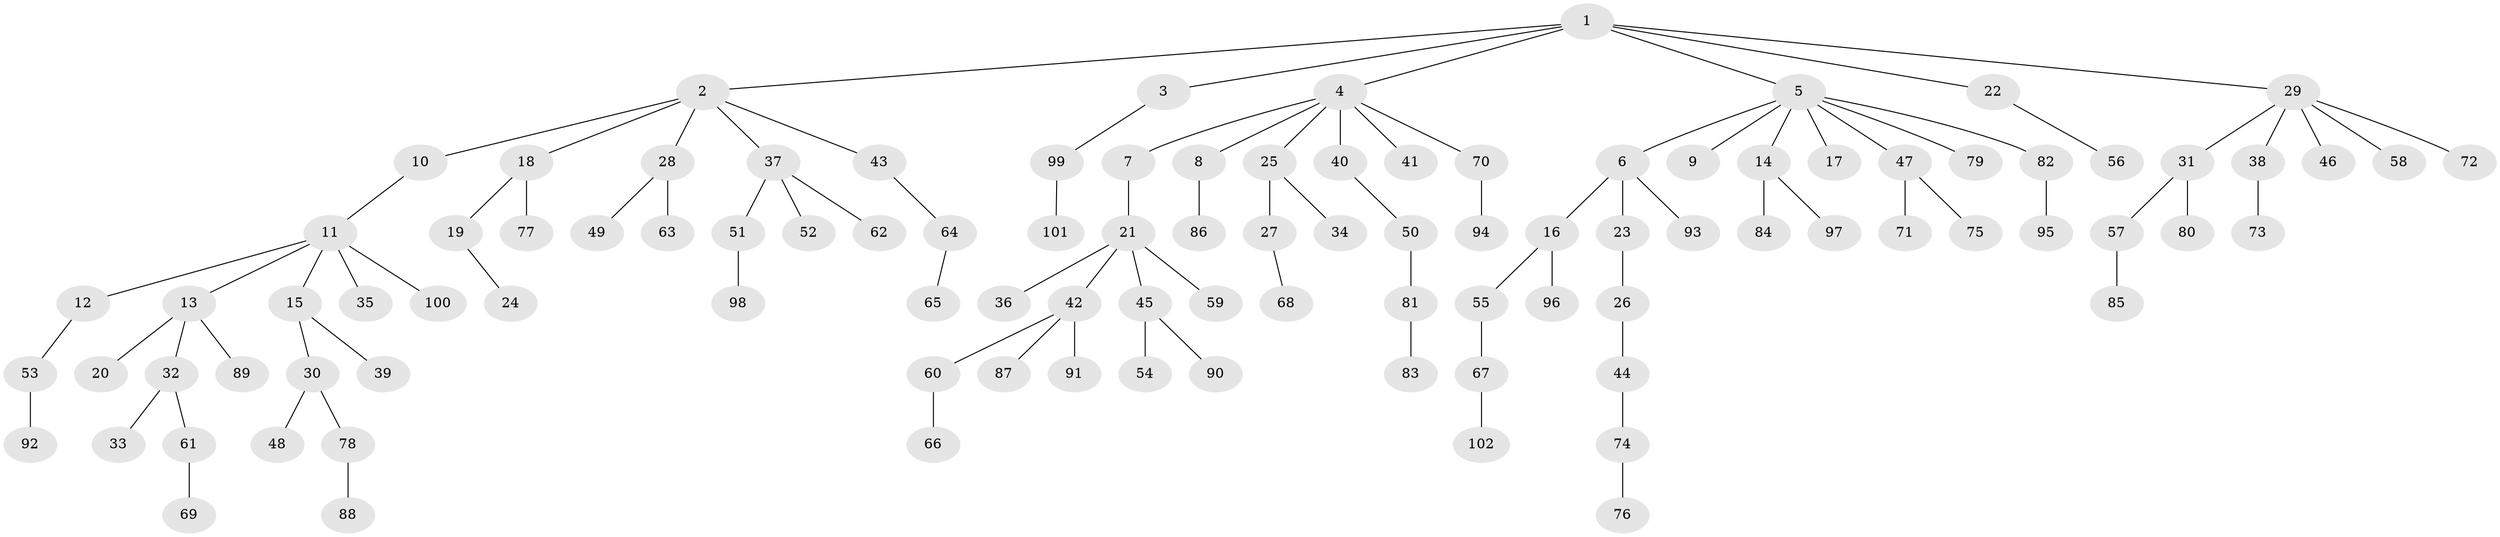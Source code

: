 // Generated by graph-tools (version 1.1) at 2025/26/03/09/25 03:26:24]
// undirected, 102 vertices, 101 edges
graph export_dot {
graph [start="1"]
  node [color=gray90,style=filled];
  1;
  2;
  3;
  4;
  5;
  6;
  7;
  8;
  9;
  10;
  11;
  12;
  13;
  14;
  15;
  16;
  17;
  18;
  19;
  20;
  21;
  22;
  23;
  24;
  25;
  26;
  27;
  28;
  29;
  30;
  31;
  32;
  33;
  34;
  35;
  36;
  37;
  38;
  39;
  40;
  41;
  42;
  43;
  44;
  45;
  46;
  47;
  48;
  49;
  50;
  51;
  52;
  53;
  54;
  55;
  56;
  57;
  58;
  59;
  60;
  61;
  62;
  63;
  64;
  65;
  66;
  67;
  68;
  69;
  70;
  71;
  72;
  73;
  74;
  75;
  76;
  77;
  78;
  79;
  80;
  81;
  82;
  83;
  84;
  85;
  86;
  87;
  88;
  89;
  90;
  91;
  92;
  93;
  94;
  95;
  96;
  97;
  98;
  99;
  100;
  101;
  102;
  1 -- 2;
  1 -- 3;
  1 -- 4;
  1 -- 5;
  1 -- 22;
  1 -- 29;
  2 -- 10;
  2 -- 18;
  2 -- 28;
  2 -- 37;
  2 -- 43;
  3 -- 99;
  4 -- 7;
  4 -- 8;
  4 -- 25;
  4 -- 40;
  4 -- 41;
  4 -- 70;
  5 -- 6;
  5 -- 9;
  5 -- 14;
  5 -- 17;
  5 -- 47;
  5 -- 79;
  5 -- 82;
  6 -- 16;
  6 -- 23;
  6 -- 93;
  7 -- 21;
  8 -- 86;
  10 -- 11;
  11 -- 12;
  11 -- 13;
  11 -- 15;
  11 -- 35;
  11 -- 100;
  12 -- 53;
  13 -- 20;
  13 -- 32;
  13 -- 89;
  14 -- 84;
  14 -- 97;
  15 -- 30;
  15 -- 39;
  16 -- 55;
  16 -- 96;
  18 -- 19;
  18 -- 77;
  19 -- 24;
  21 -- 36;
  21 -- 42;
  21 -- 45;
  21 -- 59;
  22 -- 56;
  23 -- 26;
  25 -- 27;
  25 -- 34;
  26 -- 44;
  27 -- 68;
  28 -- 49;
  28 -- 63;
  29 -- 31;
  29 -- 38;
  29 -- 46;
  29 -- 58;
  29 -- 72;
  30 -- 48;
  30 -- 78;
  31 -- 57;
  31 -- 80;
  32 -- 33;
  32 -- 61;
  37 -- 51;
  37 -- 52;
  37 -- 62;
  38 -- 73;
  40 -- 50;
  42 -- 60;
  42 -- 87;
  42 -- 91;
  43 -- 64;
  44 -- 74;
  45 -- 54;
  45 -- 90;
  47 -- 71;
  47 -- 75;
  50 -- 81;
  51 -- 98;
  53 -- 92;
  55 -- 67;
  57 -- 85;
  60 -- 66;
  61 -- 69;
  64 -- 65;
  67 -- 102;
  70 -- 94;
  74 -- 76;
  78 -- 88;
  81 -- 83;
  82 -- 95;
  99 -- 101;
}
